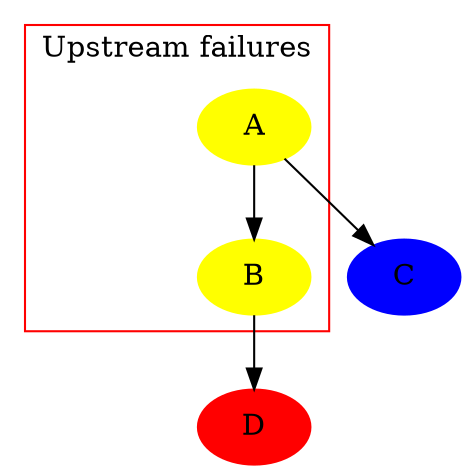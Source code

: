 digraph luigid {
        A[style=filled]
        B[style=filled]
        C[style=filled]
        D[style=filled]

        A[color=yellow]
        B[color=yellow]
        C[color=blue]
        D[color=red]


	subgraph cluster_1 {
		node [style=filled];
		A;
                B;
		label = "Upstream failures";
		color=red
	}

        A -> B
        A -> C
        B -> D
}


